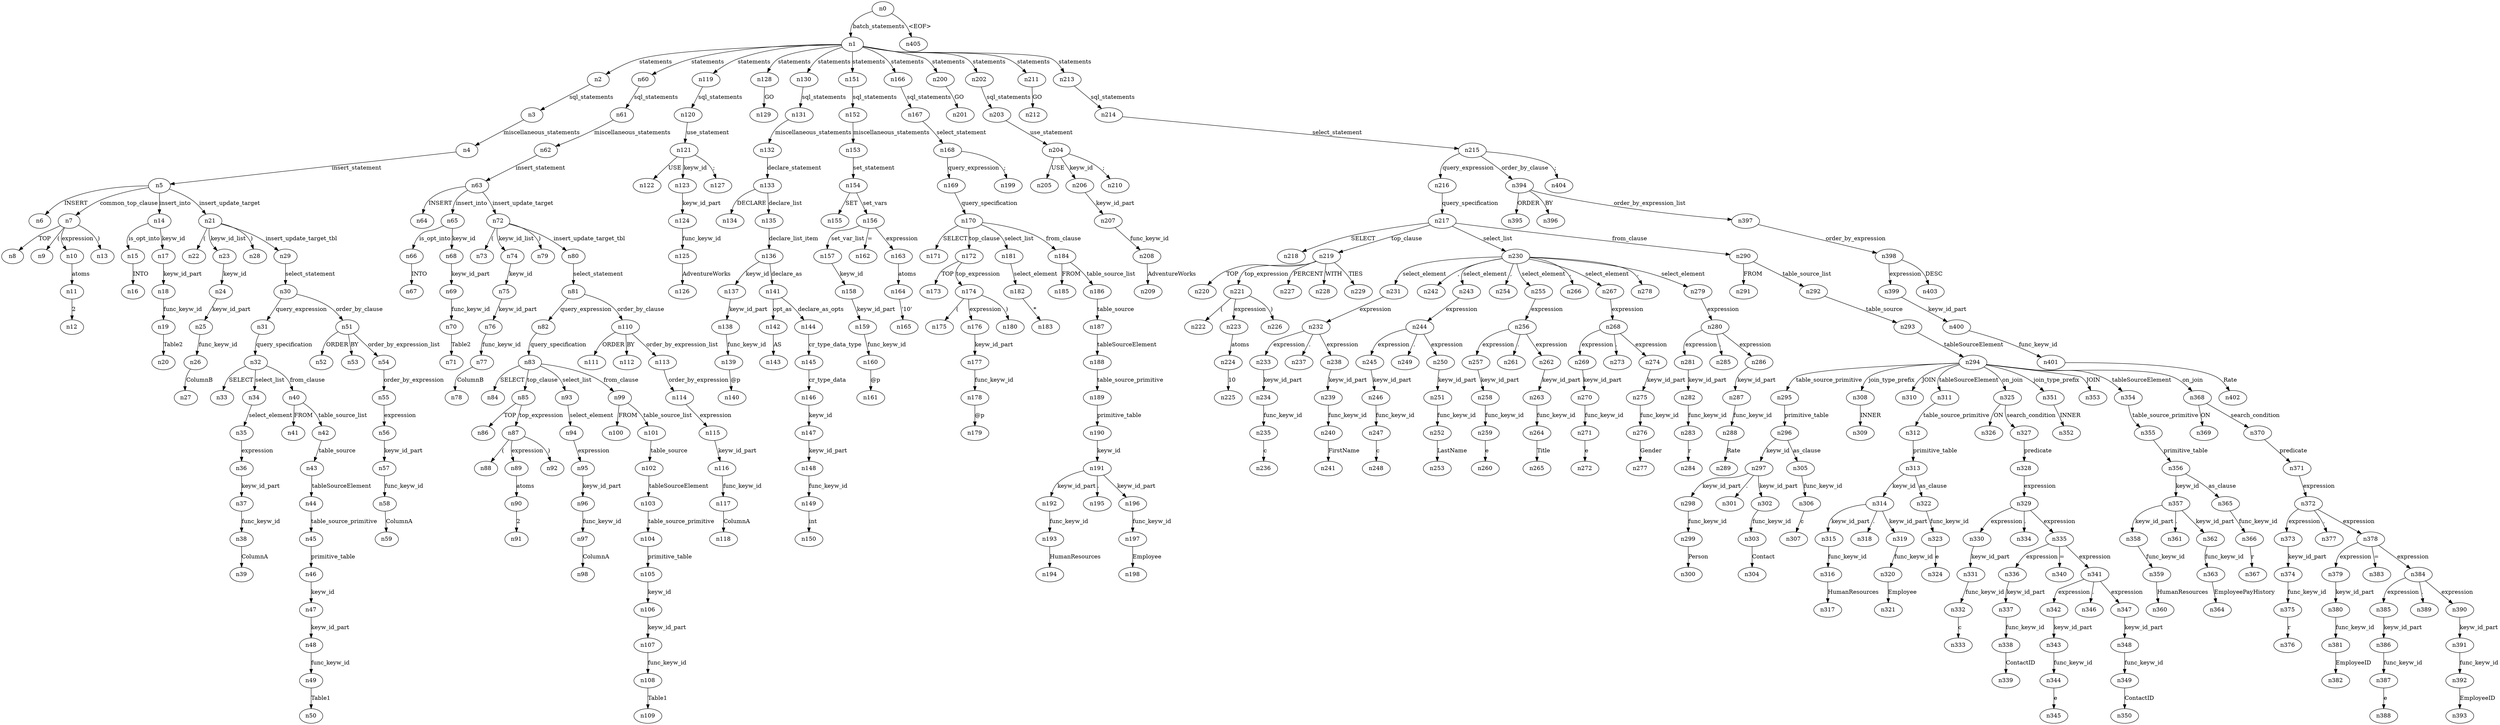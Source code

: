 digraph ParseTree {
  n0 -> n1 [label="batch_statements"];
  n1 -> n2 [label="statements"];
  n2 -> n3 [label="sql_statements"];
  n3 -> n4 [label="miscellaneous_statements"];
  n4 -> n5 [label="insert_statement"];
  n5 -> n6 [label="INSERT"];
  n5 -> n7 [label="common_top_clause"];
  n7 -> n8 [label="TOP"];
  n7 -> n9 [label="("];
  n7 -> n10 [label="expression"];
  n10 -> n11 [label="atoms"];
  n11 -> n12 [label="2"];
  n7 -> n13 [label=")"];
  n5 -> n14 [label="insert_into"];
  n14 -> n15 [label="is_opt_into"];
  n15 -> n16 [label="INTO"];
  n14 -> n17 [label="keyw_id"];
  n17 -> n18 [label="keyw_id_part"];
  n18 -> n19 [label="func_keyw_id"];
  n19 -> n20 [label="Table2"];
  n5 -> n21 [label="insert_update_target"];
  n21 -> n22 [label="("];
  n21 -> n23 [label="keyw_id_list"];
  n23 -> n24 [label="keyw_id"];
  n24 -> n25 [label="keyw_id_part"];
  n25 -> n26 [label="func_keyw_id"];
  n26 -> n27 [label="ColumnB"];
  n21 -> n28 [label=")"];
  n21 -> n29 [label="insert_update_target_tbl"];
  n29 -> n30 [label="select_statement"];
  n30 -> n31 [label="query_expression"];
  n31 -> n32 [label="query_specification"];
  n32 -> n33 [label="SELECT"];
  n32 -> n34 [label="select_list"];
  n34 -> n35 [label="select_element"];
  n35 -> n36 [label="expression"];
  n36 -> n37 [label="keyw_id_part"];
  n37 -> n38 [label="func_keyw_id"];
  n38 -> n39 [label="ColumnA"];
  n32 -> n40 [label="from_clause"];
  n40 -> n41 [label="FROM"];
  n40 -> n42 [label="table_source_list"];
  n42 -> n43 [label="table_source"];
  n43 -> n44 [label="tableSourceElement"];
  n44 -> n45 [label="table_source_primitive"];
  n45 -> n46 [label="primitive_table"];
  n46 -> n47 [label="keyw_id"];
  n47 -> n48 [label="keyw_id_part"];
  n48 -> n49 [label="func_keyw_id"];
  n49 -> n50 [label="Table1"];
  n30 -> n51 [label="order_by_clause"];
  n51 -> n52 [label="ORDER"];
  n51 -> n53 [label="BY"];
  n51 -> n54 [label="order_by_expression_list"];
  n54 -> n55 [label="order_by_expression"];
  n55 -> n56 [label="expression"];
  n56 -> n57 [label="keyw_id_part"];
  n57 -> n58 [label="func_keyw_id"];
  n58 -> n59 [label="ColumnA"];
  n1 -> n60 [label="statements"];
  n60 -> n61 [label="sql_statements"];
  n61 -> n62 [label="miscellaneous_statements"];
  n62 -> n63 [label="insert_statement"];
  n63 -> n64 [label="INSERT"];
  n63 -> n65 [label="insert_into"];
  n65 -> n66 [label="is_opt_into"];
  n66 -> n67 [label="INTO"];
  n65 -> n68 [label="keyw_id"];
  n68 -> n69 [label="keyw_id_part"];
  n69 -> n70 [label="func_keyw_id"];
  n70 -> n71 [label="Table2"];
  n63 -> n72 [label="insert_update_target"];
  n72 -> n73 [label="("];
  n72 -> n74 [label="keyw_id_list"];
  n74 -> n75 [label="keyw_id"];
  n75 -> n76 [label="keyw_id_part"];
  n76 -> n77 [label="func_keyw_id"];
  n77 -> n78 [label="ColumnB"];
  n72 -> n79 [label=")"];
  n72 -> n80 [label="insert_update_target_tbl"];
  n80 -> n81 [label="select_statement"];
  n81 -> n82 [label="query_expression"];
  n82 -> n83 [label="query_specification"];
  n83 -> n84 [label="SELECT"];
  n83 -> n85 [label="top_clause"];
  n85 -> n86 [label="TOP"];
  n85 -> n87 [label="top_expression"];
  n87 -> n88 [label="("];
  n87 -> n89 [label="expression"];
  n89 -> n90 [label="atoms"];
  n90 -> n91 [label="2"];
  n87 -> n92 [label=")"];
  n83 -> n93 [label="select_list"];
  n93 -> n94 [label="select_element"];
  n94 -> n95 [label="expression"];
  n95 -> n96 [label="keyw_id_part"];
  n96 -> n97 [label="func_keyw_id"];
  n97 -> n98 [label="ColumnA"];
  n83 -> n99 [label="from_clause"];
  n99 -> n100 [label="FROM"];
  n99 -> n101 [label="table_source_list"];
  n101 -> n102 [label="table_source"];
  n102 -> n103 [label="tableSourceElement"];
  n103 -> n104 [label="table_source_primitive"];
  n104 -> n105 [label="primitive_table"];
  n105 -> n106 [label="keyw_id"];
  n106 -> n107 [label="keyw_id_part"];
  n107 -> n108 [label="func_keyw_id"];
  n108 -> n109 [label="Table1"];
  n81 -> n110 [label="order_by_clause"];
  n110 -> n111 [label="ORDER"];
  n110 -> n112 [label="BY"];
  n110 -> n113 [label="order_by_expression_list"];
  n113 -> n114 [label="order_by_expression"];
  n114 -> n115 [label="expression"];
  n115 -> n116 [label="keyw_id_part"];
  n116 -> n117 [label="func_keyw_id"];
  n117 -> n118 [label="ColumnA"];
  n1 -> n119 [label="statements"];
  n119 -> n120 [label="sql_statements"];
  n120 -> n121 [label="use_statement"];
  n121 -> n122 [label="USE"];
  n121 -> n123 [label="keyw_id"];
  n123 -> n124 [label="keyw_id_part"];
  n124 -> n125 [label="func_keyw_id"];
  n125 -> n126 [label="AdventureWorks"];
  n121 -> n127 [label=";"];
  n1 -> n128 [label="statements"];
  n128 -> n129 [label="GO"];
  n1 -> n130 [label="statements"];
  n130 -> n131 [label="sql_statements"];
  n131 -> n132 [label="miscellaneous_statements"];
  n132 -> n133 [label="declare_statement"];
  n133 -> n134 [label="DECLARE"];
  n133 -> n135 [label="declare_list"];
  n135 -> n136 [label="declare_list_item"];
  n136 -> n137 [label="keyw_id"];
  n137 -> n138 [label="keyw_id_part"];
  n138 -> n139 [label="func_keyw_id"];
  n139 -> n140 [label="@p"];
  n136 -> n141 [label="declare_as"];
  n141 -> n142 [label="opt_as"];
  n142 -> n143 [label="AS"];
  n141 -> n144 [label="declare_as_opts"];
  n144 -> n145 [label="cr_type_data_type"];
  n145 -> n146 [label="cr_type_data"];
  n146 -> n147 [label="keyw_id"];
  n147 -> n148 [label="keyw_id_part"];
  n148 -> n149 [label="func_keyw_id"];
  n149 -> n150 [label="int"];
  n1 -> n151 [label="statements"];
  n151 -> n152 [label="sql_statements"];
  n152 -> n153 [label="miscellaneous_statements"];
  n153 -> n154 [label="set_statement"];
  n154 -> n155 [label="SET"];
  n154 -> n156 [label="set_vars"];
  n156 -> n157 [label="set_var_list"];
  n157 -> n158 [label="keyw_id"];
  n158 -> n159 [label="keyw_id_part"];
  n159 -> n160 [label="func_keyw_id"];
  n160 -> n161 [label="@p"];
  n156 -> n162 [label="="];
  n156 -> n163 [label="expression"];
  n163 -> n164 [label="atoms"];
  n164 -> n165 [label="'10'"];
  n1 -> n166 [label="statements"];
  n166 -> n167 [label="sql_statements"];
  n167 -> n168 [label="select_statement"];
  n168 -> n169 [label="query_expression"];
  n169 -> n170 [label="query_specification"];
  n170 -> n171 [label="SELECT"];
  n170 -> n172 [label="top_clause"];
  n172 -> n173 [label="TOP"];
  n172 -> n174 [label="top_expression"];
  n174 -> n175 [label="("];
  n174 -> n176 [label="expression"];
  n176 -> n177 [label="keyw_id_part"];
  n177 -> n178 [label="func_keyw_id"];
  n178 -> n179 [label="@p"];
  n174 -> n180 [label=")"];
  n170 -> n181 [label="select_list"];
  n181 -> n182 [label="select_element"];
  n182 -> n183 [label="*"];
  n170 -> n184 [label="from_clause"];
  n184 -> n185 [label="FROM"];
  n184 -> n186 [label="table_source_list"];
  n186 -> n187 [label="table_source"];
  n187 -> n188 [label="tableSourceElement"];
  n188 -> n189 [label="table_source_primitive"];
  n189 -> n190 [label="primitive_table"];
  n190 -> n191 [label="keyw_id"];
  n191 -> n192 [label="keyw_id_part"];
  n192 -> n193 [label="func_keyw_id"];
  n193 -> n194 [label="HumanResources"];
  n191 -> n195 [label="."];
  n191 -> n196 [label="keyw_id_part"];
  n196 -> n197 [label="func_keyw_id"];
  n197 -> n198 [label="Employee"];
  n168 -> n199 [label=";"];
  n1 -> n200 [label="statements"];
  n200 -> n201 [label="GO"];
  n1 -> n202 [label="statements"];
  n202 -> n203 [label="sql_statements"];
  n203 -> n204 [label="use_statement"];
  n204 -> n205 [label="USE"];
  n204 -> n206 [label="keyw_id"];
  n206 -> n207 [label="keyw_id_part"];
  n207 -> n208 [label="func_keyw_id"];
  n208 -> n209 [label="AdventureWorks"];
  n204 -> n210 [label=";"];
  n1 -> n211 [label="statements"];
  n211 -> n212 [label="GO"];
  n1 -> n213 [label="statements"];
  n213 -> n214 [label="sql_statements"];
  n214 -> n215 [label="select_statement"];
  n215 -> n216 [label="query_expression"];
  n216 -> n217 [label="query_specification"];
  n217 -> n218 [label="SELECT"];
  n217 -> n219 [label="top_clause"];
  n219 -> n220 [label="TOP"];
  n219 -> n221 [label="top_expression"];
  n221 -> n222 [label="("];
  n221 -> n223 [label="expression"];
  n223 -> n224 [label="atoms"];
  n224 -> n225 [label="10"];
  n221 -> n226 [label=")"];
  n219 -> n227 [label="PERCENT"];
  n219 -> n228 [label="WITH"];
  n219 -> n229 [label="TIES"];
  n217 -> n230 [label="select_list"];
  n230 -> n231 [label="select_element"];
  n231 -> n232 [label="expression"];
  n232 -> n233 [label="expression"];
  n233 -> n234 [label="keyw_id_part"];
  n234 -> n235 [label="func_keyw_id"];
  n235 -> n236 [label="c"];
  n232 -> n237 [label="."];
  n232 -> n238 [label="expression"];
  n238 -> n239 [label="keyw_id_part"];
  n239 -> n240 [label="func_keyw_id"];
  n240 -> n241 [label="FirstName"];
  n230 -> n242 [label=","];
  n230 -> n243 [label="select_element"];
  n243 -> n244 [label="expression"];
  n244 -> n245 [label="expression"];
  n245 -> n246 [label="keyw_id_part"];
  n246 -> n247 [label="func_keyw_id"];
  n247 -> n248 [label="c"];
  n244 -> n249 [label="."];
  n244 -> n250 [label="expression"];
  n250 -> n251 [label="keyw_id_part"];
  n251 -> n252 [label="func_keyw_id"];
  n252 -> n253 [label="LastName"];
  n230 -> n254 [label=","];
  n230 -> n255 [label="select_element"];
  n255 -> n256 [label="expression"];
  n256 -> n257 [label="expression"];
  n257 -> n258 [label="keyw_id_part"];
  n258 -> n259 [label="func_keyw_id"];
  n259 -> n260 [label="e"];
  n256 -> n261 [label="."];
  n256 -> n262 [label="expression"];
  n262 -> n263 [label="keyw_id_part"];
  n263 -> n264 [label="func_keyw_id"];
  n264 -> n265 [label="Title"];
  n230 -> n266 [label=","];
  n230 -> n267 [label="select_element"];
  n267 -> n268 [label="expression"];
  n268 -> n269 [label="expression"];
  n269 -> n270 [label="keyw_id_part"];
  n270 -> n271 [label="func_keyw_id"];
  n271 -> n272 [label="e"];
  n268 -> n273 [label="."];
  n268 -> n274 [label="expression"];
  n274 -> n275 [label="keyw_id_part"];
  n275 -> n276 [label="func_keyw_id"];
  n276 -> n277 [label="Gender"];
  n230 -> n278 [label=","];
  n230 -> n279 [label="select_element"];
  n279 -> n280 [label="expression"];
  n280 -> n281 [label="expression"];
  n281 -> n282 [label="keyw_id_part"];
  n282 -> n283 [label="func_keyw_id"];
  n283 -> n284 [label="r"];
  n280 -> n285 [label="."];
  n280 -> n286 [label="expression"];
  n286 -> n287 [label="keyw_id_part"];
  n287 -> n288 [label="func_keyw_id"];
  n288 -> n289 [label="Rate"];
  n217 -> n290 [label="from_clause"];
  n290 -> n291 [label="FROM"];
  n290 -> n292 [label="table_source_list"];
  n292 -> n293 [label="table_source"];
  n293 -> n294 [label="tableSourceElement"];
  n294 -> n295 [label="table_source_primitive"];
  n295 -> n296 [label="primitive_table"];
  n296 -> n297 [label="keyw_id"];
  n297 -> n298 [label="keyw_id_part"];
  n298 -> n299 [label="func_keyw_id"];
  n299 -> n300 [label="Person"];
  n297 -> n301 [label="."];
  n297 -> n302 [label="keyw_id_part"];
  n302 -> n303 [label="func_keyw_id"];
  n303 -> n304 [label="Contact"];
  n296 -> n305 [label="as_clause"];
  n305 -> n306 [label="func_keyw_id"];
  n306 -> n307 [label="c"];
  n294 -> n308 [label="join_type_prefix"];
  n308 -> n309 [label="INNER"];
  n294 -> n310 [label="JOIN"];
  n294 -> n311 [label="tableSourceElement"];
  n311 -> n312 [label="table_source_primitive"];
  n312 -> n313 [label="primitive_table"];
  n313 -> n314 [label="keyw_id"];
  n314 -> n315 [label="keyw_id_part"];
  n315 -> n316 [label="func_keyw_id"];
  n316 -> n317 [label="HumanResources"];
  n314 -> n318 [label="."];
  n314 -> n319 [label="keyw_id_part"];
  n319 -> n320 [label="func_keyw_id"];
  n320 -> n321 [label="Employee"];
  n313 -> n322 [label="as_clause"];
  n322 -> n323 [label="func_keyw_id"];
  n323 -> n324 [label="e"];
  n294 -> n325 [label="on_join"];
  n325 -> n326 [label="ON"];
  n325 -> n327 [label="search_condition"];
  n327 -> n328 [label="predicate"];
  n328 -> n329 [label="expression"];
  n329 -> n330 [label="expression"];
  n330 -> n331 [label="keyw_id_part"];
  n331 -> n332 [label="func_keyw_id"];
  n332 -> n333 [label="c"];
  n329 -> n334 [label="."];
  n329 -> n335 [label="expression"];
  n335 -> n336 [label="expression"];
  n336 -> n337 [label="keyw_id_part"];
  n337 -> n338 [label="func_keyw_id"];
  n338 -> n339 [label="ContactID"];
  n335 -> n340 [label="="];
  n335 -> n341 [label="expression"];
  n341 -> n342 [label="expression"];
  n342 -> n343 [label="keyw_id_part"];
  n343 -> n344 [label="func_keyw_id"];
  n344 -> n345 [label="e"];
  n341 -> n346 [label="."];
  n341 -> n347 [label="expression"];
  n347 -> n348 [label="keyw_id_part"];
  n348 -> n349 [label="func_keyw_id"];
  n349 -> n350 [label="ContactID"];
  n294 -> n351 [label="join_type_prefix"];
  n351 -> n352 [label="INNER"];
  n294 -> n353 [label="JOIN"];
  n294 -> n354 [label="tableSourceElement"];
  n354 -> n355 [label="table_source_primitive"];
  n355 -> n356 [label="primitive_table"];
  n356 -> n357 [label="keyw_id"];
  n357 -> n358 [label="keyw_id_part"];
  n358 -> n359 [label="func_keyw_id"];
  n359 -> n360 [label="HumanResources"];
  n357 -> n361 [label="."];
  n357 -> n362 [label="keyw_id_part"];
  n362 -> n363 [label="func_keyw_id"];
  n363 -> n364 [label="EmployeePayHistory"];
  n356 -> n365 [label="as_clause"];
  n365 -> n366 [label="func_keyw_id"];
  n366 -> n367 [label="r"];
  n294 -> n368 [label="on_join"];
  n368 -> n369 [label="ON"];
  n368 -> n370 [label="search_condition"];
  n370 -> n371 [label="predicate"];
  n371 -> n372 [label="expression"];
  n372 -> n373 [label="expression"];
  n373 -> n374 [label="keyw_id_part"];
  n374 -> n375 [label="func_keyw_id"];
  n375 -> n376 [label="r"];
  n372 -> n377 [label="."];
  n372 -> n378 [label="expression"];
  n378 -> n379 [label="expression"];
  n379 -> n380 [label="keyw_id_part"];
  n380 -> n381 [label="func_keyw_id"];
  n381 -> n382 [label="EmployeeID"];
  n378 -> n383 [label="="];
  n378 -> n384 [label="expression"];
  n384 -> n385 [label="expression"];
  n385 -> n386 [label="keyw_id_part"];
  n386 -> n387 [label="func_keyw_id"];
  n387 -> n388 [label="e"];
  n384 -> n389 [label="."];
  n384 -> n390 [label="expression"];
  n390 -> n391 [label="keyw_id_part"];
  n391 -> n392 [label="func_keyw_id"];
  n392 -> n393 [label="EmployeeID"];
  n215 -> n394 [label="order_by_clause"];
  n394 -> n395 [label="ORDER"];
  n394 -> n396 [label="BY"];
  n394 -> n397 [label="order_by_expression_list"];
  n397 -> n398 [label="order_by_expression"];
  n398 -> n399 [label="expression"];
  n399 -> n400 [label="keyw_id_part"];
  n400 -> n401 [label="func_keyw_id"];
  n401 -> n402 [label="Rate"];
  n398 -> n403 [label="DESC"];
  n215 -> n404 [label=";"];
  n0 -> n405 [label="<EOF>"];
}